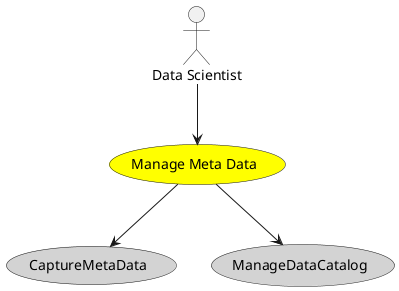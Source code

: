 @startuml


usecase "Manage Meta Data" as ManageMetaData #yellow

Actor "Data Scientist" as DataScientist

DataScientist --> ManageMetaData



usecase "CaptureMetaData" as CaptureMetaData #lightgrey

ManageMetaData --> CaptureMetaData

usecase "ManageDataCatalog" as ManageDataCatalog #lightgrey

ManageMetaData --> ManageDataCatalog









@enduml
